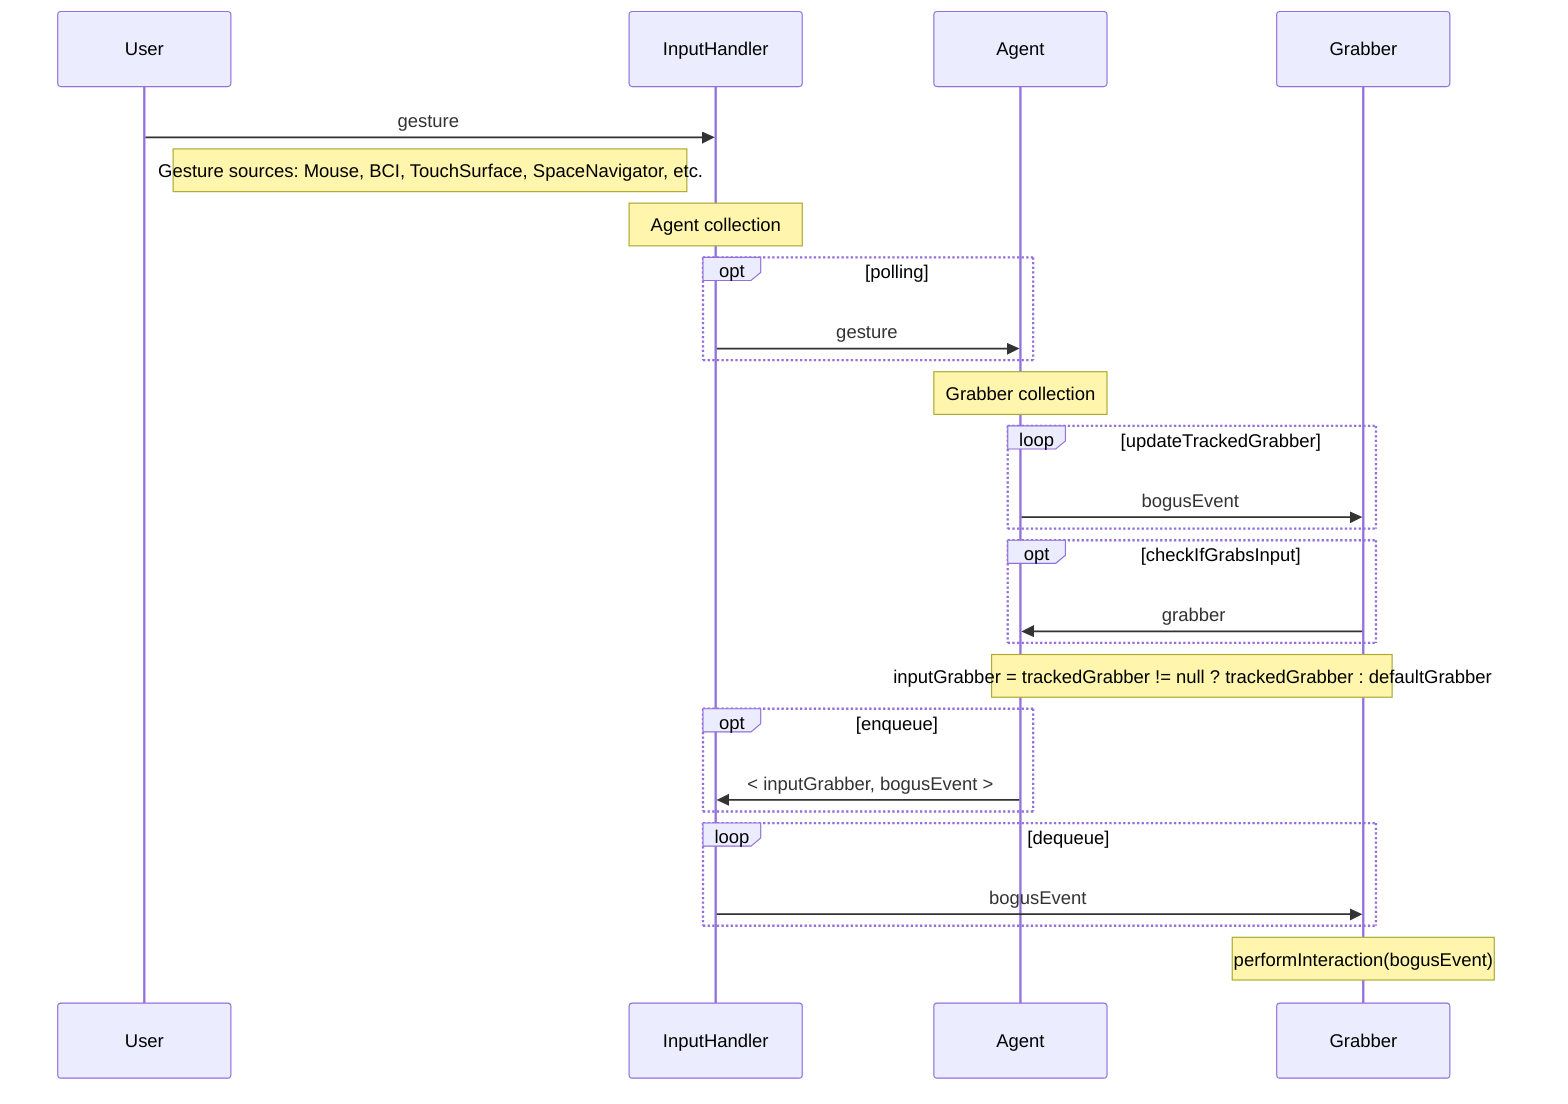 sequenceDiagram
    User->>InputHandler: gesture
    Note right of User: Gesture sources: Mouse, BCI, TouchSurface, SpaceNavigator, etc.
    Note over InputHandler: Agent collection
    opt polling
        InputHandler->>Agent: gesture
    end
    Note over Agent: Grabber collection
    loop updateTrackedGrabber
        Agent->>Grabber: bogusEvent
    end
    opt checkIfGrabsInput
        Grabber->>Agent: grabber
    end
    Note over Agent,Grabber: inputGrabber = trackedGrabber != null ? trackedGrabber : defaultGrabber
    opt enqueue
        Agent->>InputHandler: < inputGrabber, bogusEvent >
    end
    loop dequeue
      InputHandler->>Grabber: bogusEvent
    end
    Note over Grabber: performInteraction(bogusEvent)